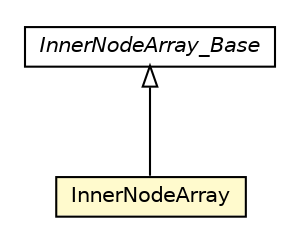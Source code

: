 #!/usr/local/bin/dot
#
# Class diagram 
# Generated by UMLGraph version 5.1 (http://www.umlgraph.org/)
#

digraph G {
	edge [fontname="Helvetica",fontsize=10,labelfontname="Helvetica",labelfontsize=10];
	node [fontname="Helvetica",fontsize=10,shape=plaintext];
	nodesep=0.25;
	ranksep=0.5;
	// pt.ist.fenixframework.adt.bplustree.InnerNodeArray_Base
	c72334 [label=<<table title="pt.ist.fenixframework.adt.bplustree.InnerNodeArray_Base" border="0" cellborder="1" cellspacing="0" cellpadding="2" port="p" href="./InnerNodeArray_Base.html">
		<tr><td><table border="0" cellspacing="0" cellpadding="1">
<tr><td align="center" balign="center"><font face="Helvetica-Oblique"> InnerNodeArray_Base </font></td></tr>
		</table></td></tr>
		</table>>, fontname="Helvetica", fontcolor="black", fontsize=10.0];
	// pt.ist.fenixframework.adt.bplustree.InnerNodeArray
	c72335 [label=<<table title="pt.ist.fenixframework.adt.bplustree.InnerNodeArray" border="0" cellborder="1" cellspacing="0" cellpadding="2" port="p" bgcolor="lemonChiffon" href="./InnerNodeArray.html">
		<tr><td><table border="0" cellspacing="0" cellpadding="1">
<tr><td align="center" balign="center"> InnerNodeArray </td></tr>
		</table></td></tr>
		</table>>, fontname="Helvetica", fontcolor="black", fontsize=10.0];
	//pt.ist.fenixframework.adt.bplustree.InnerNodeArray extends pt.ist.fenixframework.adt.bplustree.InnerNodeArray_Base
	c72334:p -> c72335:p [dir=back,arrowtail=empty];
}

